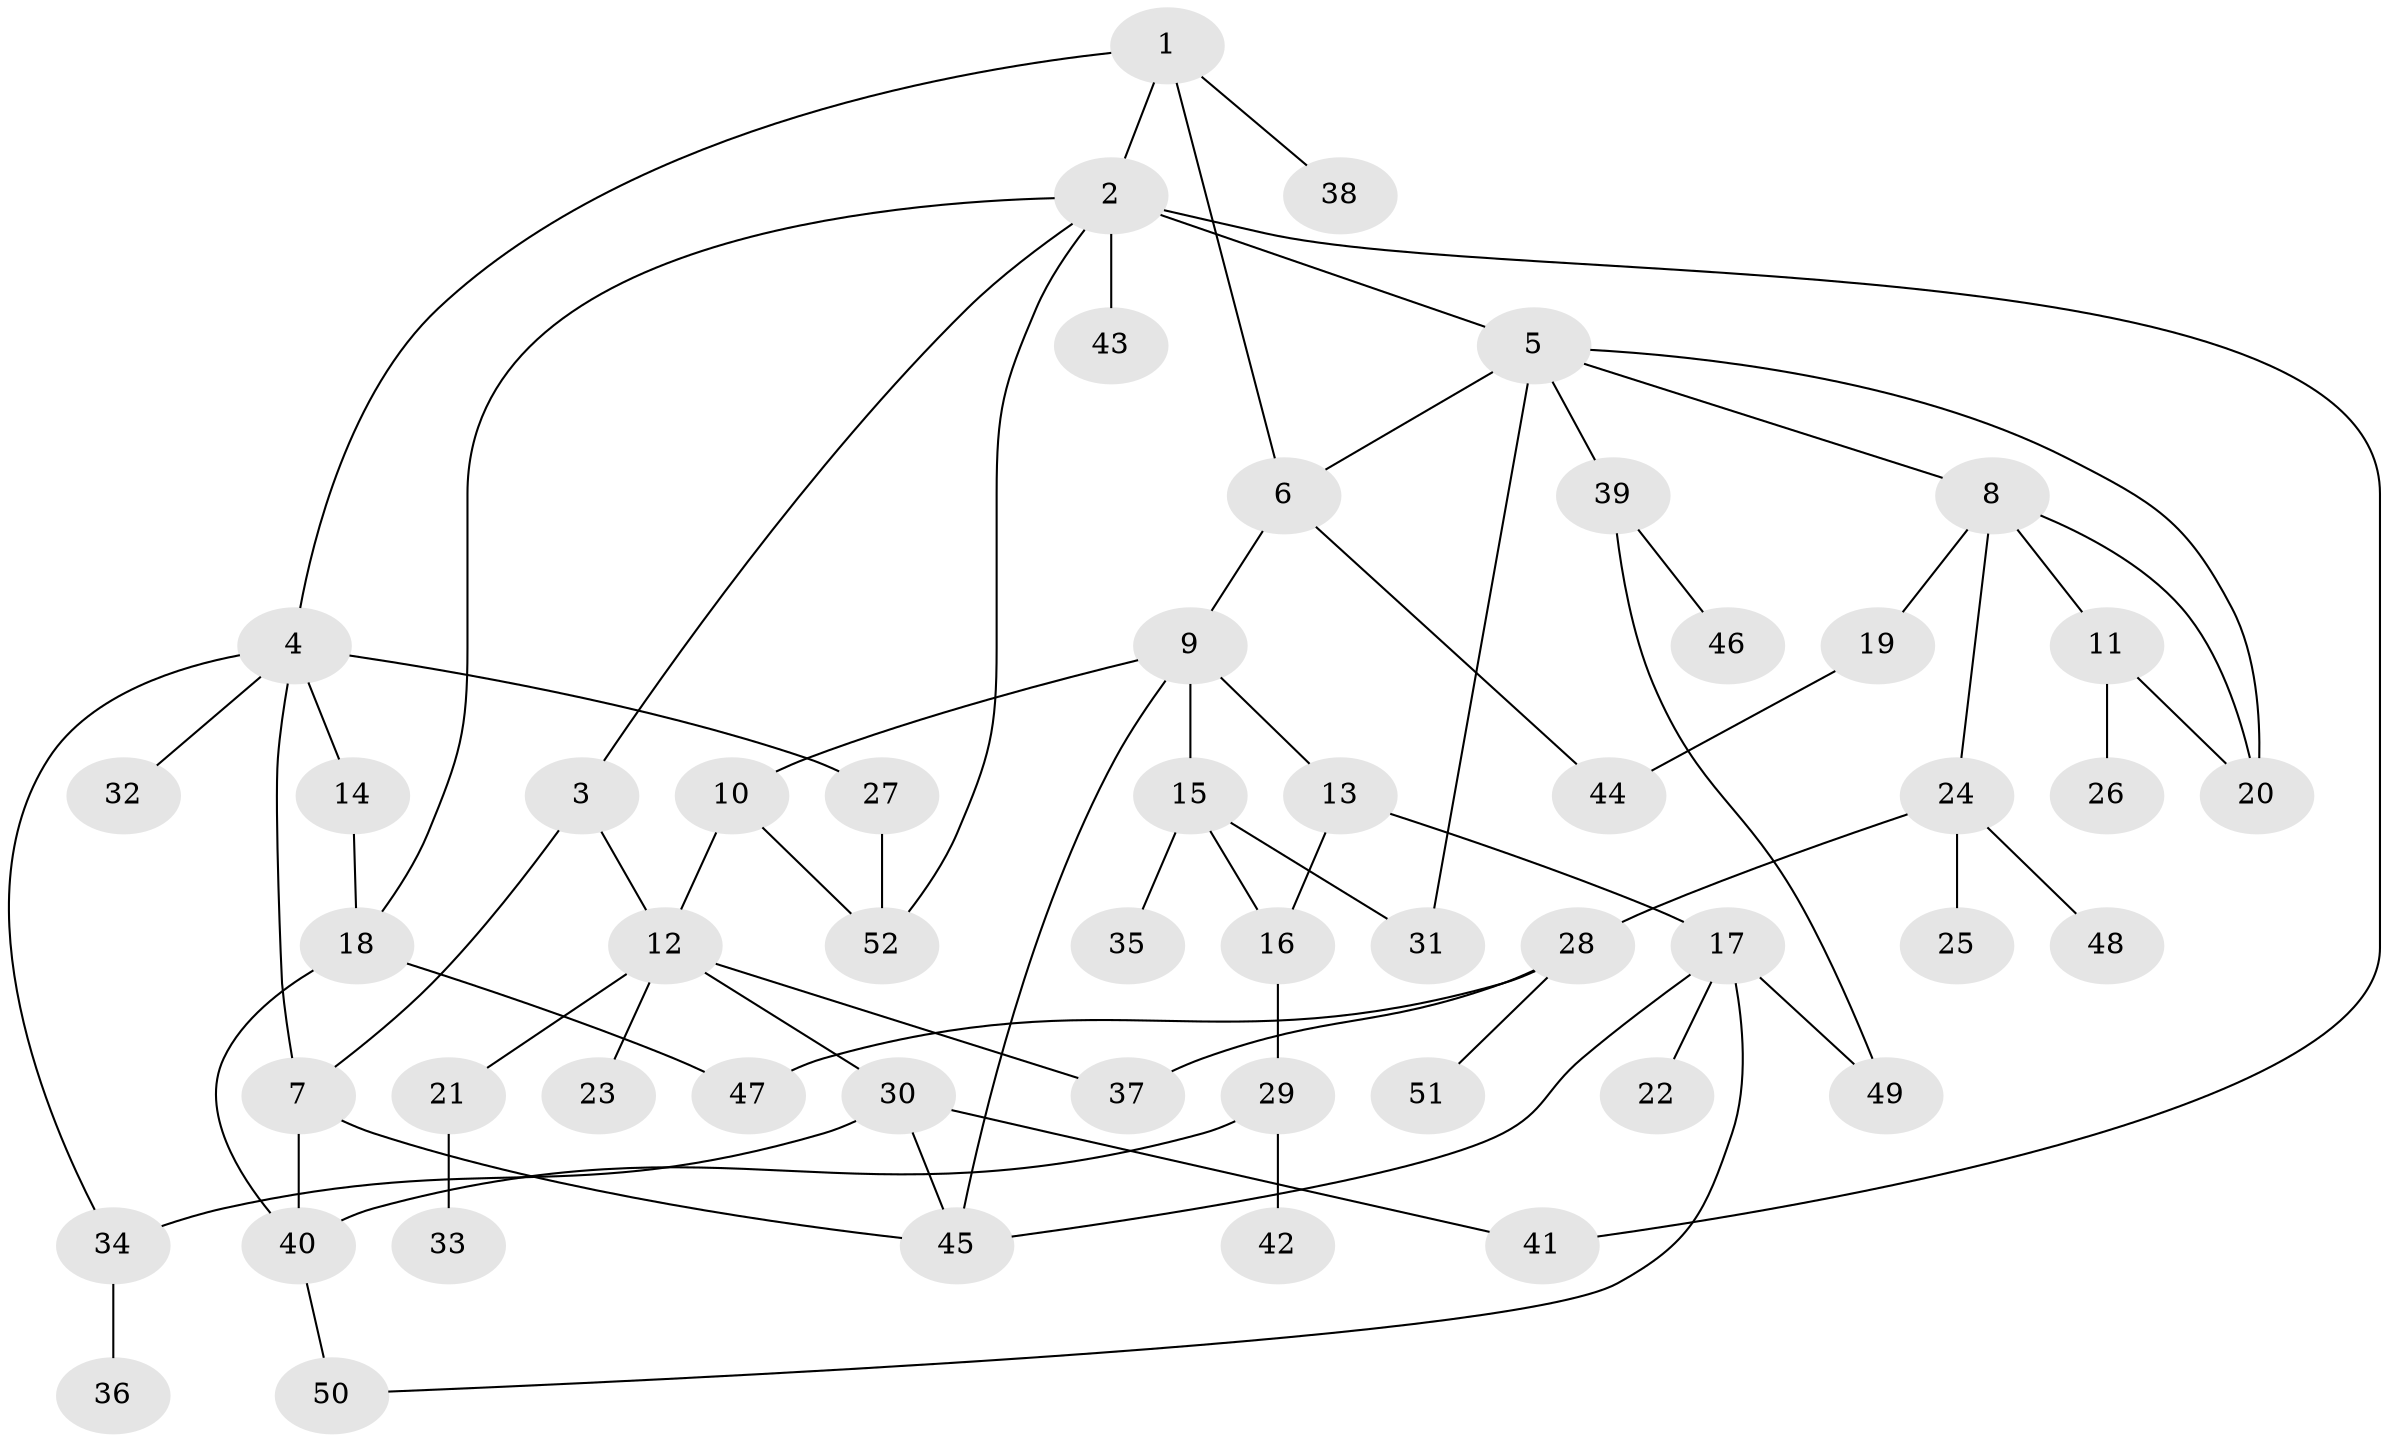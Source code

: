 // Generated by graph-tools (version 1.1) at 2025/34/03/09/25 02:34:00]
// undirected, 52 vertices, 73 edges
graph export_dot {
graph [start="1"]
  node [color=gray90,style=filled];
  1;
  2;
  3;
  4;
  5;
  6;
  7;
  8;
  9;
  10;
  11;
  12;
  13;
  14;
  15;
  16;
  17;
  18;
  19;
  20;
  21;
  22;
  23;
  24;
  25;
  26;
  27;
  28;
  29;
  30;
  31;
  32;
  33;
  34;
  35;
  36;
  37;
  38;
  39;
  40;
  41;
  42;
  43;
  44;
  45;
  46;
  47;
  48;
  49;
  50;
  51;
  52;
  1 -- 2;
  1 -- 4;
  1 -- 38;
  1 -- 6;
  2 -- 3;
  2 -- 5;
  2 -- 18;
  2 -- 43;
  2 -- 41;
  2 -- 52;
  3 -- 12;
  3 -- 7;
  4 -- 7;
  4 -- 14;
  4 -- 27;
  4 -- 32;
  4 -- 34;
  5 -- 6;
  5 -- 8;
  5 -- 39;
  5 -- 31;
  5 -- 20;
  6 -- 9;
  6 -- 44;
  7 -- 40;
  7 -- 45;
  8 -- 11;
  8 -- 19;
  8 -- 20;
  8 -- 24;
  9 -- 10;
  9 -- 13;
  9 -- 15;
  9 -- 45;
  10 -- 52;
  10 -- 12;
  11 -- 26;
  11 -- 20;
  12 -- 21;
  12 -- 23;
  12 -- 30;
  12 -- 37;
  13 -- 16;
  13 -- 17;
  14 -- 18;
  15 -- 31;
  15 -- 35;
  15 -- 16;
  16 -- 29;
  17 -- 22;
  17 -- 49;
  17 -- 45;
  17 -- 50;
  18 -- 47;
  18 -- 40;
  19 -- 44;
  21 -- 33;
  24 -- 25;
  24 -- 28;
  24 -- 48;
  27 -- 52;
  28 -- 47;
  28 -- 51;
  28 -- 37;
  29 -- 42;
  29 -- 40;
  30 -- 34;
  30 -- 41;
  30 -- 45;
  34 -- 36;
  39 -- 46;
  39 -- 49;
  40 -- 50;
}
